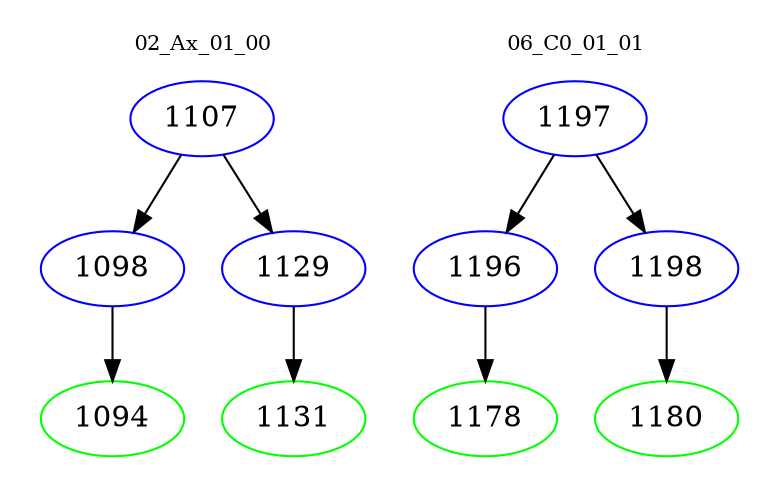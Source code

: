 digraph{
subgraph cluster_0 {
color = white
label = "02_Ax_01_00";
fontsize=10;
T0_1107 [label="1107", color="blue"]
T0_1107 -> T0_1098 [color="black"]
T0_1098 [label="1098", color="blue"]
T0_1098 -> T0_1094 [color="black"]
T0_1094 [label="1094", color="green"]
T0_1107 -> T0_1129 [color="black"]
T0_1129 [label="1129", color="blue"]
T0_1129 -> T0_1131 [color="black"]
T0_1131 [label="1131", color="green"]
}
subgraph cluster_1 {
color = white
label = "06_C0_01_01";
fontsize=10;
T1_1197 [label="1197", color="blue"]
T1_1197 -> T1_1196 [color="black"]
T1_1196 [label="1196", color="blue"]
T1_1196 -> T1_1178 [color="black"]
T1_1178 [label="1178", color="green"]
T1_1197 -> T1_1198 [color="black"]
T1_1198 [label="1198", color="blue"]
T1_1198 -> T1_1180 [color="black"]
T1_1180 [label="1180", color="green"]
}
}
